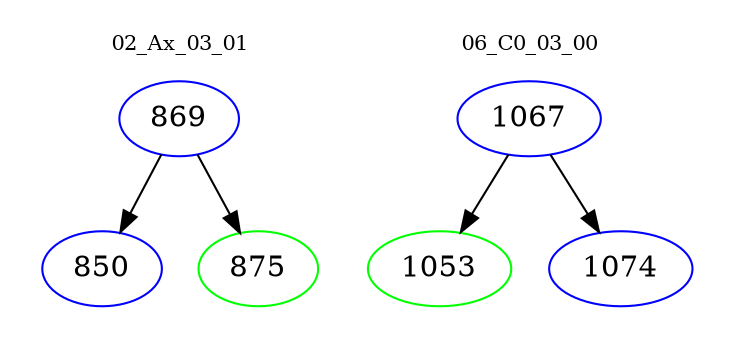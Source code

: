 digraph{
subgraph cluster_0 {
color = white
label = "02_Ax_03_01";
fontsize=10;
T0_869 [label="869", color="blue"]
T0_869 -> T0_850 [color="black"]
T0_850 [label="850", color="blue"]
T0_869 -> T0_875 [color="black"]
T0_875 [label="875", color="green"]
}
subgraph cluster_1 {
color = white
label = "06_C0_03_00";
fontsize=10;
T1_1067 [label="1067", color="blue"]
T1_1067 -> T1_1053 [color="black"]
T1_1053 [label="1053", color="green"]
T1_1067 -> T1_1074 [color="black"]
T1_1074 [label="1074", color="blue"]
}
}
